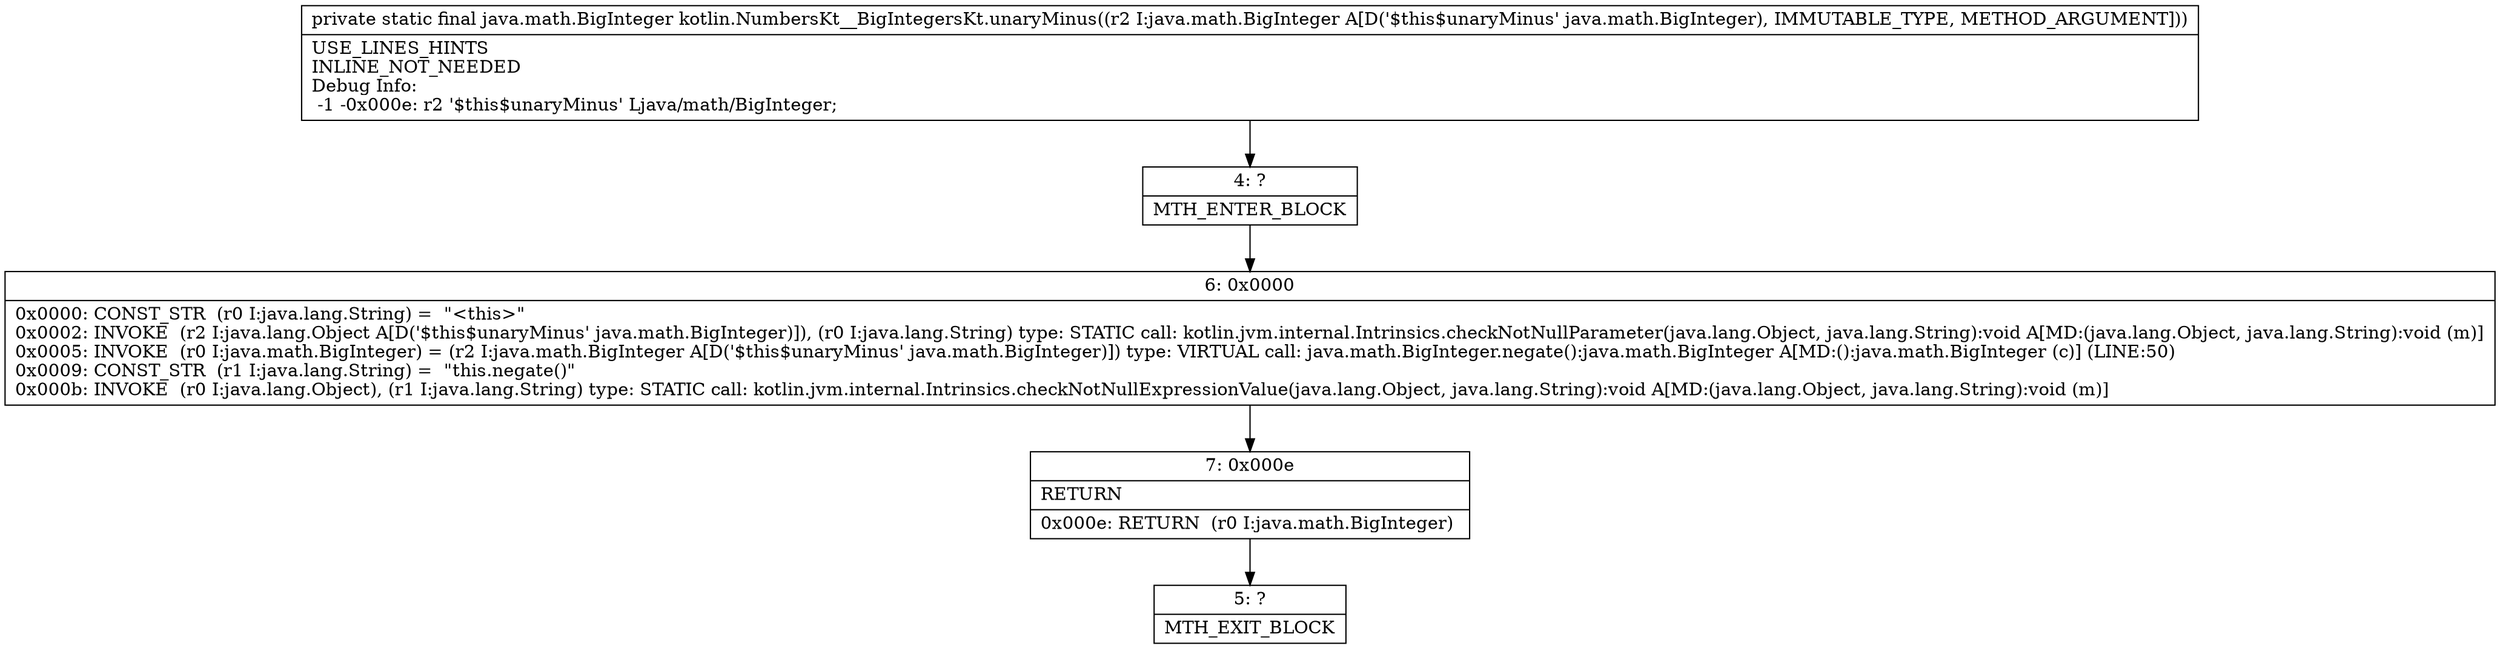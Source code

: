digraph "CFG forkotlin.NumbersKt__BigIntegersKt.unaryMinus(Ljava\/math\/BigInteger;)Ljava\/math\/BigInteger;" {
Node_4 [shape=record,label="{4\:\ ?|MTH_ENTER_BLOCK\l}"];
Node_6 [shape=record,label="{6\:\ 0x0000|0x0000: CONST_STR  (r0 I:java.lang.String) =  \"\<this\>\" \l0x0002: INVOKE  (r2 I:java.lang.Object A[D('$this$unaryMinus' java.math.BigInteger)]), (r0 I:java.lang.String) type: STATIC call: kotlin.jvm.internal.Intrinsics.checkNotNullParameter(java.lang.Object, java.lang.String):void A[MD:(java.lang.Object, java.lang.String):void (m)]\l0x0005: INVOKE  (r0 I:java.math.BigInteger) = (r2 I:java.math.BigInteger A[D('$this$unaryMinus' java.math.BigInteger)]) type: VIRTUAL call: java.math.BigInteger.negate():java.math.BigInteger A[MD:():java.math.BigInteger (c)] (LINE:50)\l0x0009: CONST_STR  (r1 I:java.lang.String) =  \"this.negate()\" \l0x000b: INVOKE  (r0 I:java.lang.Object), (r1 I:java.lang.String) type: STATIC call: kotlin.jvm.internal.Intrinsics.checkNotNullExpressionValue(java.lang.Object, java.lang.String):void A[MD:(java.lang.Object, java.lang.String):void (m)]\l}"];
Node_7 [shape=record,label="{7\:\ 0x000e|RETURN\l|0x000e: RETURN  (r0 I:java.math.BigInteger) \l}"];
Node_5 [shape=record,label="{5\:\ ?|MTH_EXIT_BLOCK\l}"];
MethodNode[shape=record,label="{private static final java.math.BigInteger kotlin.NumbersKt__BigIntegersKt.unaryMinus((r2 I:java.math.BigInteger A[D('$this$unaryMinus' java.math.BigInteger), IMMUTABLE_TYPE, METHOD_ARGUMENT]))  | USE_LINES_HINTS\lINLINE_NOT_NEEDED\lDebug Info:\l  \-1 \-0x000e: r2 '$this$unaryMinus' Ljava\/math\/BigInteger;\l}"];
MethodNode -> Node_4;Node_4 -> Node_6;
Node_6 -> Node_7;
Node_7 -> Node_5;
}

